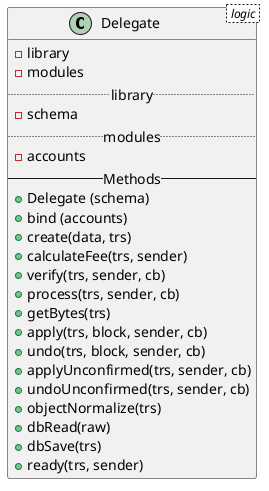 @startuml
class Delegate < logic > {
  - library
  - modules
  .. library ..
  - schema
  .. modules ..
  - accounts
  -- Methods --
  + Delegate (schema)
  + bind (accounts)
  + create(data, trs)
  + calculateFee(trs, sender)
  + verify(trs, sender, cb)
  + process(trs, sender, cb)
  + getBytes(trs)
  + apply(trs, block, sender, cb)
  + undo(trs, block, sender, cb)
  + applyUnconfirmed(trs, sender, cb)
  + undoUnconfirmed(trs, sender, cb)
  + objectNormalize(trs)
  + dbRead(raw)
  + dbSave(trs)
  + ready(trs, sender)
}
@endtuml

